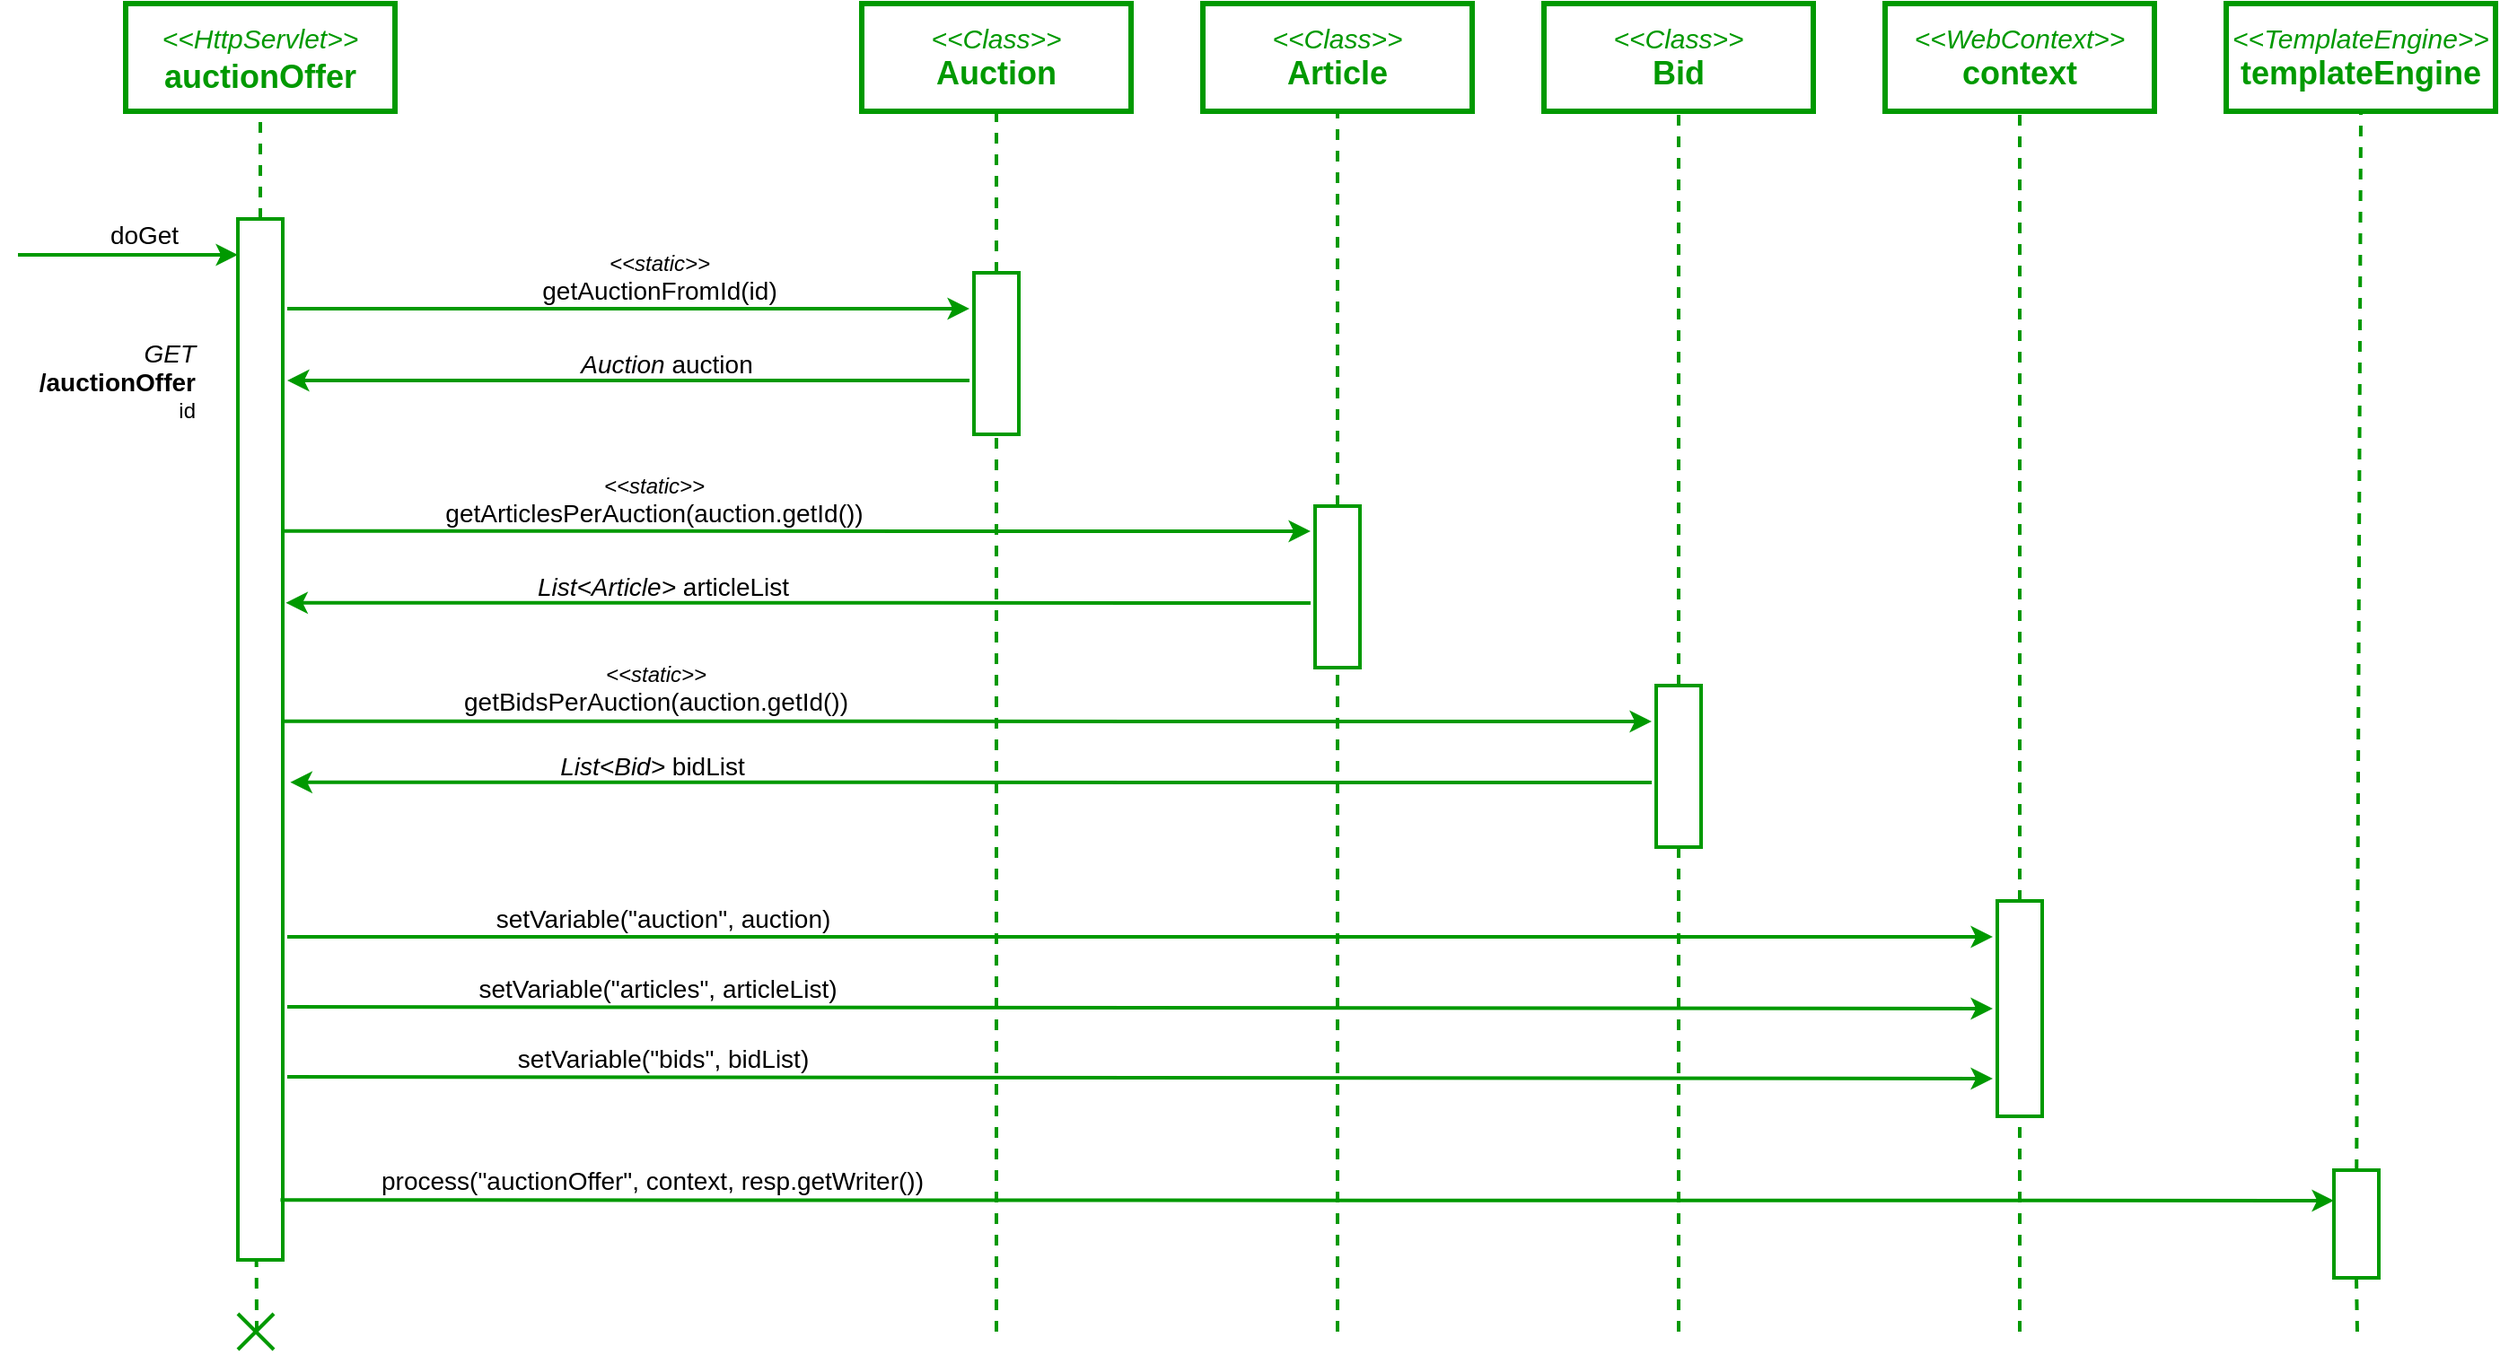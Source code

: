 <mxfile version="21.2.1" type="device">
  <diagram name="Page-1" id="4_tPyxa64Dnfn5mtqRyB">
    <mxGraphModel dx="1948" dy="820" grid="1" gridSize="10" guides="1" tooltips="1" connect="1" arrows="1" fold="1" page="1" pageScale="1" pageWidth="850" pageHeight="1100" math="0" shadow="0">
      <root>
        <mxCell id="0" />
        <mxCell id="1" parent="0" />
        <mxCell id="D11aKV0CUpfygHuOLcRb-1" value="&lt;i style=&quot;border-color: var(--border-color); color: rgb(0, 153, 0);&quot;&gt;&lt;font style=&quot;border-color: var(--border-color); font-size: 15px;&quot;&gt;&amp;lt;&amp;lt;HttpServlet&amp;gt;&amp;gt;&lt;/font&gt;&lt;/i&gt;&lt;font color=&quot;#009900&quot; style=&quot;&quot;&gt;&lt;b style=&quot;font-size: 18px;&quot;&gt;&lt;br&gt;auctionOffer&lt;br&gt;&lt;/b&gt;&lt;/font&gt;" style="rounded=0;whiteSpace=wrap;html=1;strokeWidth=3;fillColor=default;strokeColor=#009900;" parent="1" vertex="1">
          <mxGeometry x="-160" y="220" width="150" height="60" as="geometry" />
        </mxCell>
        <mxCell id="D11aKV0CUpfygHuOLcRb-2" value="&lt;font color=&quot;#009900&quot; style=&quot;&quot;&gt;&lt;i style=&quot;&quot;&gt;&lt;font style=&quot;font-size: 15px;&quot;&gt;&amp;lt;&amp;lt;Class&amp;gt;&amp;gt;&lt;/font&gt;&lt;/i&gt;&lt;br&gt;&lt;span style=&quot;font-size: 18px;&quot;&gt;&lt;b&gt;Auction&lt;/b&gt;&lt;/span&gt;&lt;br&gt;&lt;/font&gt;" style="rounded=0;whiteSpace=wrap;html=1;strokeWidth=3;fillColor=default;strokeColor=#009900;" parent="1" vertex="1">
          <mxGeometry x="250" y="220" width="150" height="60" as="geometry" />
        </mxCell>
        <mxCell id="D11aKV0CUpfygHuOLcRb-3" value="" style="endArrow=none;html=1;rounded=0;entryX=0.5;entryY=1;entryDx=0;entryDy=0;strokeWidth=2;fillColor=#d5e8d4;strokeColor=#009900;dashed=1;" parent="1" source="D11aKV0CUpfygHuOLcRb-6" target="D11aKV0CUpfygHuOLcRb-1" edge="1">
          <mxGeometry width="50" height="50" relative="1" as="geometry">
            <mxPoint x="-85" y="670" as="sourcePoint" />
            <mxPoint x="160" y="440" as="targetPoint" />
          </mxGeometry>
        </mxCell>
        <mxCell id="D11aKV0CUpfygHuOLcRb-4" value="" style="endArrow=none;html=1;rounded=0;entryX=0.5;entryY=1;entryDx=0;entryDy=0;strokeWidth=2;fillColor=#d5e8d4;strokeColor=#009900;dashed=1;" parent="1" source="D11aKV0CUpfygHuOLcRb-9" target="D11aKV0CUpfygHuOLcRb-2" edge="1">
          <mxGeometry width="50" height="50" relative="1" as="geometry">
            <mxPoint x="325" y="670" as="sourcePoint" />
            <mxPoint x="45" y="350" as="targetPoint" />
          </mxGeometry>
        </mxCell>
        <mxCell id="D11aKV0CUpfygHuOLcRb-5" value="" style="endArrow=none;html=1;rounded=0;entryX=0.412;entryY=1.004;entryDx=0;entryDy=0;strokeWidth=2;fillColor=#d5e8d4;strokeColor=#009900;dashed=1;entryPerimeter=0;" parent="1" edge="1">
          <mxGeometry width="50" height="50" relative="1" as="geometry">
            <mxPoint x="-87" y="960" as="sourcePoint" />
            <mxPoint x="-87.2" y="911.96" as="targetPoint" />
          </mxGeometry>
        </mxCell>
        <mxCell id="D11aKV0CUpfygHuOLcRb-6" value="" style="rounded=0;whiteSpace=wrap;html=1;fillColor=#FFFFFF;strokeWidth=2;strokeColor=#009900;" parent="1" vertex="1">
          <mxGeometry x="-97.5" y="340" width="25" height="580" as="geometry" />
        </mxCell>
        <mxCell id="D11aKV0CUpfygHuOLcRb-7" value="" style="endArrow=none;html=1;rounded=0;strokeWidth=2;strokeColor=#009900;startArrow=classic;startFill=1;entryX=1.008;entryY=0.241;entryDx=0;entryDy=0;entryPerimeter=0;" parent="1" edge="1">
          <mxGeometry width="50" height="50" relative="1" as="geometry">
            <mxPoint x="690" y="620" as="sourcePoint" />
            <mxPoint x="-72.5" y="619.84" as="targetPoint" />
          </mxGeometry>
        </mxCell>
        <mxCell id="D11aKV0CUpfygHuOLcRb-9" value="" style="rounded=0;whiteSpace=wrap;html=1;fillColor=#FFFFFF;strokeWidth=2;strokeColor=#009900;" parent="1" vertex="1">
          <mxGeometry x="312.5" y="370" width="25" height="90" as="geometry" />
        </mxCell>
        <mxCell id="D11aKV0CUpfygHuOLcRb-10" value="&lt;font style=&quot;&quot;&gt;&lt;i style=&quot;&quot;&gt;&lt;font style=&quot;font-size: 12px;&quot;&gt;&amp;lt;&amp;lt;static&amp;gt;&amp;gt;&lt;/font&gt;&lt;/i&gt;&lt;br&gt;&lt;span style=&quot;font-size: 14px;&quot;&gt;getBidsPerAuction(auction.getId())&lt;/span&gt;&lt;/font&gt;" style="text;html=1;align=center;verticalAlign=middle;resizable=0;points=[];autosize=1;strokeColor=none;fillColor=none;" parent="1" vertex="1">
          <mxGeometry x="14.8" y="582" width="240" height="40" as="geometry" />
        </mxCell>
        <mxCell id="D11aKV0CUpfygHuOLcRb-11" value="&lt;font color=&quot;#009900&quot; style=&quot;&quot;&gt;&lt;i style=&quot;&quot;&gt;&lt;font style=&quot;font-size: 15px;&quot;&gt;&amp;lt;&amp;lt;WebContext&amp;gt;&amp;gt;&lt;/font&gt;&lt;/i&gt;&lt;br&gt;&lt;span style=&quot;font-size: 18px;&quot;&gt;&lt;b&gt;context&lt;/b&gt;&lt;/span&gt;&lt;br&gt;&lt;/font&gt;" style="rounded=0;whiteSpace=wrap;html=1;strokeWidth=3;fillColor=default;strokeColor=#009900;" parent="1" vertex="1">
          <mxGeometry x="820" y="220" width="150" height="60" as="geometry" />
        </mxCell>
        <mxCell id="D11aKV0CUpfygHuOLcRb-12" value="" style="endArrow=none;html=1;rounded=0;entryX=0.5;entryY=1;entryDx=0;entryDy=0;strokeWidth=2;fillColor=#d5e8d4;strokeColor=#009900;dashed=1;" parent="1" source="D11aKV0CUpfygHuOLcRb-14" target="D11aKV0CUpfygHuOLcRb-11" edge="1">
          <mxGeometry width="50" height="50" relative="1" as="geometry">
            <mxPoint x="895" y="670" as="sourcePoint" />
            <mxPoint x="615" y="350" as="targetPoint" />
          </mxGeometry>
        </mxCell>
        <mxCell id="D11aKV0CUpfygHuOLcRb-13" value="" style="endArrow=none;html=1;rounded=0;entryX=0.5;entryY=1;entryDx=0;entryDy=0;strokeWidth=2;fillColor=#d5e8d4;strokeColor=#009900;dashed=1;" parent="1" target="D11aKV0CUpfygHuOLcRb-14" edge="1">
          <mxGeometry width="50" height="50" relative="1" as="geometry">
            <mxPoint x="895" y="960" as="sourcePoint" />
            <mxPoint x="892.5" y="740" as="targetPoint" />
          </mxGeometry>
        </mxCell>
        <mxCell id="D11aKV0CUpfygHuOLcRb-14" value="" style="rounded=0;whiteSpace=wrap;html=1;fillColor=#FFFFFF;strokeWidth=2;strokeColor=#009900;" parent="1" vertex="1">
          <mxGeometry x="882.5" y="720" width="25" height="120" as="geometry" />
        </mxCell>
        <mxCell id="D11aKV0CUpfygHuOLcRb-15" value="" style="endArrow=none;html=1;rounded=0;strokeWidth=2;strokeColor=#009900;startArrow=classic;startFill=1;entryX=1.049;entryY=0.611;entryDx=0;entryDy=0;entryPerimeter=0;exitX=0;exitY=0.283;exitDx=0;exitDy=0;exitPerimeter=0;" parent="1" source="D11aKV0CUpfygHuOLcRb-51" edge="1">
          <mxGeometry width="50" height="50" relative="1" as="geometry">
            <mxPoint x="1060" y="887" as="sourcePoint" />
            <mxPoint x="-73.775" y="886.64" as="targetPoint" />
          </mxGeometry>
        </mxCell>
        <mxCell id="D11aKV0CUpfygHuOLcRb-16" value="&lt;font style=&quot;font-size: 14px;&quot;&gt;process(&quot;auctionOffer&quot;, context, resp.getWriter())&lt;/font&gt;" style="text;html=1;align=center;verticalAlign=middle;resizable=0;points=[];autosize=1;strokeColor=none;fillColor=none;" parent="1" vertex="1">
          <mxGeometry x="-32.5" y="861" width="330" height="30" as="geometry" />
        </mxCell>
        <mxCell id="D11aKV0CUpfygHuOLcRb-17" value="" style="endArrow=none;html=1;rounded=0;exitX=0;exitY=0.25;exitDx=0;exitDy=0;strokeWidth=2;strokeColor=#009900;startArrow=classic;startFill=1;" parent="1" edge="1">
          <mxGeometry width="50" height="50" relative="1" as="geometry">
            <mxPoint x="-97.5" y="360" as="sourcePoint" />
            <mxPoint x="-220" y="360" as="targetPoint" />
          </mxGeometry>
        </mxCell>
        <mxCell id="D11aKV0CUpfygHuOLcRb-18" value="&lt;font style=&quot;font-size: 14px;&quot;&gt;doGet&lt;/font&gt;" style="text;html=1;align=center;verticalAlign=middle;resizable=0;points=[];autosize=1;strokeColor=none;fillColor=none;" parent="1" vertex="1">
          <mxGeometry x="-180" y="334" width="60" height="30" as="geometry" />
        </mxCell>
        <mxCell id="D11aKV0CUpfygHuOLcRb-19" value="&lt;font style=&quot;font-size: 14px;&quot;&gt;&lt;i&gt;GET&lt;br&gt;&lt;/i&gt;&lt;b&gt;/auctionOffer&lt;/b&gt;&lt;/font&gt;&lt;br&gt;id" style="text;html=1;align=right;verticalAlign=middle;resizable=0;points=[];autosize=1;strokeColor=none;fillColor=none;" parent="1" vertex="1">
          <mxGeometry x="-230" y="400" width="110" height="60" as="geometry" />
        </mxCell>
        <mxCell id="D11aKV0CUpfygHuOLcRb-28" value="" style="group" parent="1" vertex="1" connectable="0">
          <mxGeometry x="-97.5" y="950" width="20" height="20" as="geometry" />
        </mxCell>
        <mxCell id="D11aKV0CUpfygHuOLcRb-29" value="" style="endArrow=none;html=1;rounded=0;strokeWidth=2;fillColor=#d5e8d4;strokeColor=#009900;" parent="D11aKV0CUpfygHuOLcRb-28" edge="1">
          <mxGeometry width="50" height="50" relative="1" as="geometry">
            <mxPoint y="20" as="sourcePoint" />
            <mxPoint x="20" as="targetPoint" />
          </mxGeometry>
        </mxCell>
        <mxCell id="D11aKV0CUpfygHuOLcRb-30" value="" style="endArrow=none;html=1;rounded=0;strokeWidth=2;fillColor=#d5e8d4;strokeColor=#009900;" parent="D11aKV0CUpfygHuOLcRb-28" edge="1">
          <mxGeometry width="50" height="50" relative="1" as="geometry">
            <mxPoint x="20" y="20" as="sourcePoint" />
            <mxPoint as="targetPoint" />
          </mxGeometry>
        </mxCell>
        <mxCell id="D11aKV0CUpfygHuOLcRb-36" value="" style="endArrow=none;html=1;rounded=0;strokeWidth=2;strokeColor=#009900;startArrow=classic;startFill=1;entryX=1.008;entryY=0.241;entryDx=0;entryDy=0;entryPerimeter=0;" parent="1" edge="1">
          <mxGeometry width="50" height="50" relative="1" as="geometry">
            <mxPoint x="500" y="514" as="sourcePoint" />
            <mxPoint x="-73.3" y="513.84" as="targetPoint" />
          </mxGeometry>
        </mxCell>
        <mxCell id="D11aKV0CUpfygHuOLcRb-37" value="&lt;font style=&quot;&quot;&gt;&lt;i style=&quot;&quot;&gt;&lt;font style=&quot;font-size: 12px;&quot;&gt;&amp;lt;&amp;lt;static&amp;gt;&amp;gt;&lt;/font&gt;&lt;/i&gt;&lt;br&gt;&lt;span style=&quot;font-size: 14px;&quot;&gt;getArticlesPerAuction(auction.getId())&lt;/span&gt;&lt;/font&gt;" style="text;html=1;align=center;verticalAlign=middle;resizable=0;points=[];autosize=1;strokeColor=none;fillColor=none;" parent="1" vertex="1">
          <mxGeometry x="4" y="477" width="260" height="40" as="geometry" />
        </mxCell>
        <mxCell id="D11aKV0CUpfygHuOLcRb-38" value="" style="endArrow=none;html=1;rounded=0;strokeWidth=2;strokeColor=#009900;startArrow=classic;startFill=1;" parent="1" edge="1">
          <mxGeometry width="50" height="50" relative="1" as="geometry">
            <mxPoint x="-70.8" y="553.84" as="sourcePoint" />
            <mxPoint x="500" y="554" as="targetPoint" />
          </mxGeometry>
        </mxCell>
        <mxCell id="D11aKV0CUpfygHuOLcRb-39" value="&lt;font style=&quot;font-size: 14px;&quot;&gt;&lt;i&gt;List&amp;lt;Article&amp;gt;&lt;/i&gt;&amp;nbsp;articleList&lt;/font&gt;" style="text;html=1;align=center;verticalAlign=middle;resizable=0;points=[];autosize=1;strokeColor=none;fillColor=none;" parent="1" vertex="1">
          <mxGeometry x="58.5" y="530" width="160" height="30" as="geometry" />
        </mxCell>
        <mxCell id="D11aKV0CUpfygHuOLcRb-40" value="" style="endArrow=none;html=1;rounded=0;strokeWidth=2;strokeColor=#009900;startArrow=classic;startFill=1;" parent="1" edge="1">
          <mxGeometry width="50" height="50" relative="1" as="geometry">
            <mxPoint x="-68.3" y="653.84" as="sourcePoint" />
            <mxPoint x="690" y="654" as="targetPoint" />
          </mxGeometry>
        </mxCell>
        <mxCell id="D11aKV0CUpfygHuOLcRb-41" value="&lt;font style=&quot;font-size: 14px;&quot;&gt;&lt;i style=&quot;border-color: var(--border-color);&quot;&gt;List&amp;lt;Bid&amp;gt;&lt;/i&gt;&amp;nbsp;bidList&lt;/font&gt;" style="text;html=1;align=center;verticalAlign=middle;resizable=0;points=[];autosize=1;strokeColor=none;fillColor=none;" parent="1" vertex="1">
          <mxGeometry x="68" y="630" width="130" height="30" as="geometry" />
        </mxCell>
        <mxCell id="D11aKV0CUpfygHuOLcRb-44" value="" style="endArrow=none;html=1;rounded=0;strokeWidth=2;strokeColor=#009900;startArrow=classic;startFill=1;" parent="1" edge="1">
          <mxGeometry width="50" height="50" relative="1" as="geometry">
            <mxPoint x="880" y="740" as="sourcePoint" />
            <mxPoint x="-70" y="740" as="targetPoint" />
          </mxGeometry>
        </mxCell>
        <mxCell id="D11aKV0CUpfygHuOLcRb-45" value="&lt;font style=&quot;font-size: 14px;&quot;&gt;setVariable(&quot;auction&quot;, auction)&lt;/font&gt;" style="text;html=1;align=center;verticalAlign=middle;resizable=0;points=[];autosize=1;strokeColor=none;fillColor=none;" parent="1" vertex="1">
          <mxGeometry x="33.5" y="715" width="210" height="30" as="geometry" />
        </mxCell>
        <mxCell id="D11aKV0CUpfygHuOLcRb-47" value="" style="endArrow=none;html=1;rounded=0;entryX=0.5;entryY=1;entryDx=0;entryDy=0;strokeWidth=2;fillColor=#d5e8d4;strokeColor=#009900;dashed=1;" parent="1" target="D11aKV0CUpfygHuOLcRb-9" edge="1">
          <mxGeometry width="50" height="50" relative="1" as="geometry">
            <mxPoint x="325" y="960" as="sourcePoint" />
            <mxPoint x="325" y="676" as="targetPoint" />
          </mxGeometry>
        </mxCell>
        <mxCell id="D11aKV0CUpfygHuOLcRb-48" value="&lt;font color=&quot;#009900&quot; style=&quot;&quot;&gt;&lt;i style=&quot;&quot;&gt;&lt;font style=&quot;font-size: 15px;&quot;&gt;&amp;lt;&amp;lt;TemplateEngine&amp;gt;&amp;gt;&lt;/font&gt;&lt;/i&gt;&lt;br&gt;&lt;span style=&quot;font-size: 18px;&quot;&gt;&lt;b&gt;templateEngine&lt;/b&gt;&lt;/span&gt;&lt;br&gt;&lt;/font&gt;" style="rounded=0;whiteSpace=wrap;html=1;strokeWidth=3;fillColor=default;strokeColor=#009900;" parent="1" vertex="1">
          <mxGeometry x="1010" y="220" width="150" height="60" as="geometry" />
        </mxCell>
        <mxCell id="D11aKV0CUpfygHuOLcRb-49" value="" style="endArrow=none;html=1;rounded=0;entryX=0.5;entryY=1;entryDx=0;entryDy=0;strokeWidth=2;fillColor=#d5e8d4;strokeColor=#009900;dashed=1;" parent="1" source="D11aKV0CUpfygHuOLcRb-51" target="D11aKV0CUpfygHuOLcRb-48" edge="1">
          <mxGeometry width="50" height="50" relative="1" as="geometry">
            <mxPoint x="1085" y="670" as="sourcePoint" />
            <mxPoint x="805" y="350" as="targetPoint" />
          </mxGeometry>
        </mxCell>
        <mxCell id="D11aKV0CUpfygHuOLcRb-50" value="" style="endArrow=none;html=1;rounded=0;entryX=0.5;entryY=1;entryDx=0;entryDy=0;strokeWidth=2;fillColor=#d5e8d4;strokeColor=#009900;dashed=1;" parent="1" target="D11aKV0CUpfygHuOLcRb-51" edge="1">
          <mxGeometry width="50" height="50" relative="1" as="geometry">
            <mxPoint x="1083" y="960" as="sourcePoint" />
            <mxPoint x="1082.5" y="740" as="targetPoint" />
          </mxGeometry>
        </mxCell>
        <mxCell id="D11aKV0CUpfygHuOLcRb-51" value="" style="rounded=0;whiteSpace=wrap;html=1;fillColor=#FFFFFF;strokeWidth=2;strokeColor=#009900;" parent="1" vertex="1">
          <mxGeometry x="1070" y="870" width="25" height="60" as="geometry" />
        </mxCell>
        <mxCell id="D11aKV0CUpfygHuOLcRb-56" value="" style="endArrow=none;html=1;rounded=0;strokeWidth=2;strokeColor=#009900;startArrow=classic;startFill=1;" parent="1" edge="1">
          <mxGeometry width="50" height="50" relative="1" as="geometry">
            <mxPoint x="880" y="780" as="sourcePoint" />
            <mxPoint x="-70" y="779" as="targetPoint" />
          </mxGeometry>
        </mxCell>
        <mxCell id="D11aKV0CUpfygHuOLcRb-57" value="&lt;font style=&quot;font-size: 14px;&quot;&gt;setVariable(&quot;articles&quot;, articleList)&lt;/font&gt;" style="text;html=1;align=center;verticalAlign=middle;resizable=0;points=[];autosize=1;strokeColor=none;fillColor=none;" parent="1" vertex="1">
          <mxGeometry x="26" y="754" width="220" height="30" as="geometry" />
        </mxCell>
        <mxCell id="Nm4DvwC05aNTQ_nPjf05-1" value="&lt;font color=&quot;#009900&quot; style=&quot;&quot;&gt;&lt;i style=&quot;&quot;&gt;&lt;font style=&quot;font-size: 15px;&quot;&gt;&amp;lt;&amp;lt;Class&amp;gt;&amp;gt;&lt;/font&gt;&lt;/i&gt;&lt;br&gt;&lt;span style=&quot;font-size: 18px;&quot;&gt;&lt;b&gt;Bid&lt;/b&gt;&lt;/span&gt;&lt;br&gt;&lt;/font&gt;" style="rounded=0;whiteSpace=wrap;html=1;strokeWidth=3;fillColor=default;strokeColor=#009900;" parent="1" vertex="1">
          <mxGeometry x="630" y="220" width="150" height="60" as="geometry" />
        </mxCell>
        <mxCell id="Nm4DvwC05aNTQ_nPjf05-2" value="" style="endArrow=none;html=1;rounded=0;entryX=0.5;entryY=1;entryDx=0;entryDy=0;strokeWidth=2;fillColor=#d5e8d4;strokeColor=#009900;dashed=1;" parent="1" source="Nm4DvwC05aNTQ_nPjf05-4" target="Nm4DvwC05aNTQ_nPjf05-1" edge="1">
          <mxGeometry width="50" height="50" relative="1" as="geometry">
            <mxPoint x="705" y="670" as="sourcePoint" />
            <mxPoint x="425" y="350" as="targetPoint" />
          </mxGeometry>
        </mxCell>
        <mxCell id="Nm4DvwC05aNTQ_nPjf05-3" value="" style="endArrow=none;html=1;rounded=0;entryX=0.5;entryY=1;entryDx=0;entryDy=0;strokeWidth=2;fillColor=#d5e8d4;strokeColor=#009900;dashed=1;" parent="1" target="Nm4DvwC05aNTQ_nPjf05-4" edge="1">
          <mxGeometry width="50" height="50" relative="1" as="geometry">
            <mxPoint x="705" y="960" as="sourcePoint" />
            <mxPoint x="702.5" y="740" as="targetPoint" />
          </mxGeometry>
        </mxCell>
        <mxCell id="Nm4DvwC05aNTQ_nPjf05-4" value="" style="rounded=0;whiteSpace=wrap;html=1;fillColor=#FFFFFF;strokeWidth=2;strokeColor=#009900;" parent="1" vertex="1">
          <mxGeometry x="692.5" y="600" width="25" height="90" as="geometry" />
        </mxCell>
        <mxCell id="Nm4DvwC05aNTQ_nPjf05-6" value="&lt;font color=&quot;#009900&quot; style=&quot;&quot;&gt;&lt;i style=&quot;&quot;&gt;&lt;font style=&quot;font-size: 15px;&quot;&gt;&amp;lt;&amp;lt;Class&amp;gt;&amp;gt;&lt;/font&gt;&lt;/i&gt;&lt;br&gt;&lt;span style=&quot;font-size: 18px;&quot;&gt;&lt;b&gt;Article&lt;/b&gt;&lt;/span&gt;&lt;br&gt;&lt;/font&gt;" style="rounded=0;whiteSpace=wrap;html=1;strokeWidth=3;fillColor=default;strokeColor=#009900;" parent="1" vertex="1">
          <mxGeometry x="440" y="220" width="150" height="60" as="geometry" />
        </mxCell>
        <mxCell id="Nm4DvwC05aNTQ_nPjf05-7" value="" style="endArrow=none;html=1;rounded=0;entryX=0.5;entryY=1;entryDx=0;entryDy=0;strokeWidth=2;fillColor=#d5e8d4;strokeColor=#009900;dashed=1;" parent="1" source="Nm4DvwC05aNTQ_nPjf05-8" target="Nm4DvwC05aNTQ_nPjf05-6" edge="1">
          <mxGeometry width="50" height="50" relative="1" as="geometry">
            <mxPoint x="515" y="670" as="sourcePoint" />
            <mxPoint x="235" y="350" as="targetPoint" />
          </mxGeometry>
        </mxCell>
        <mxCell id="Nm4DvwC05aNTQ_nPjf05-8" value="" style="rounded=0;whiteSpace=wrap;html=1;fillColor=#FFFFFF;strokeWidth=2;strokeColor=#009900;" parent="1" vertex="1">
          <mxGeometry x="502.5" y="500" width="25" height="90" as="geometry" />
        </mxCell>
        <mxCell id="Nm4DvwC05aNTQ_nPjf05-9" value="" style="endArrow=none;html=1;rounded=0;entryX=0.5;entryY=1;entryDx=0;entryDy=0;strokeWidth=2;fillColor=#d5e8d4;strokeColor=#009900;dashed=1;" parent="1" target="Nm4DvwC05aNTQ_nPjf05-8" edge="1">
          <mxGeometry width="50" height="50" relative="1" as="geometry">
            <mxPoint x="515" y="960" as="sourcePoint" />
            <mxPoint x="515" y="676" as="targetPoint" />
          </mxGeometry>
        </mxCell>
        <mxCell id="Nm4DvwC05aNTQ_nPjf05-10" value="" style="endArrow=none;html=1;rounded=0;strokeWidth=2;strokeColor=#009900;startArrow=classic;startFill=1;" parent="1" edge="1">
          <mxGeometry width="50" height="50" relative="1" as="geometry">
            <mxPoint x="310" y="390" as="sourcePoint" />
            <mxPoint x="-70" y="390" as="targetPoint" />
          </mxGeometry>
        </mxCell>
        <mxCell id="Nm4DvwC05aNTQ_nPjf05-11" value="&lt;font style=&quot;&quot;&gt;&lt;i style=&quot;&quot;&gt;&lt;font style=&quot;font-size: 12px;&quot;&gt;&amp;lt;&amp;lt;static&amp;gt;&amp;gt;&lt;/font&gt;&lt;/i&gt;&lt;br&gt;&lt;span style=&quot;font-size: 14px;&quot;&gt;getAuctionFromId(id)&lt;/span&gt;&lt;/font&gt;" style="text;html=1;align=center;verticalAlign=middle;resizable=0;points=[];autosize=1;strokeColor=none;fillColor=none;" parent="1" vertex="1">
          <mxGeometry x="61.5" y="353" width="150" height="40" as="geometry" />
        </mxCell>
        <mxCell id="Nm4DvwC05aNTQ_nPjf05-12" value="" style="endArrow=none;html=1;rounded=0;strokeWidth=2;strokeColor=#009900;startArrow=classic;startFill=1;" parent="1" edge="1">
          <mxGeometry width="50" height="50" relative="1" as="geometry">
            <mxPoint x="-70" y="430" as="sourcePoint" />
            <mxPoint x="310" y="430" as="targetPoint" />
          </mxGeometry>
        </mxCell>
        <mxCell id="Nm4DvwC05aNTQ_nPjf05-13" value="&lt;font style=&quot;font-size: 14px;&quot;&gt;&lt;i&gt;Auction&lt;/i&gt;&amp;nbsp;auction&lt;/font&gt;" style="text;html=1;align=center;verticalAlign=middle;resizable=0;points=[];autosize=1;strokeColor=none;fillColor=none;" parent="1" vertex="1">
          <mxGeometry x="81" y="406" width="120" height="30" as="geometry" />
        </mxCell>
        <mxCell id="Nm4DvwC05aNTQ_nPjf05-14" value="" style="endArrow=none;html=1;rounded=0;strokeWidth=2;strokeColor=#009900;startArrow=classic;startFill=1;" parent="1" edge="1">
          <mxGeometry width="50" height="50" relative="1" as="geometry">
            <mxPoint x="880" y="819" as="sourcePoint" />
            <mxPoint x="-70" y="818" as="targetPoint" />
          </mxGeometry>
        </mxCell>
        <mxCell id="Nm4DvwC05aNTQ_nPjf05-15" value="&lt;font style=&quot;font-size: 14px;&quot;&gt;setVariable(&quot;bids&quot;, bidList)&lt;/font&gt;" style="text;html=1;align=center;verticalAlign=middle;resizable=0;points=[];autosize=1;strokeColor=none;fillColor=none;" parent="1" vertex="1">
          <mxGeometry x="43.5" y="793" width="190" height="30" as="geometry" />
        </mxCell>
      </root>
    </mxGraphModel>
  </diagram>
</mxfile>
